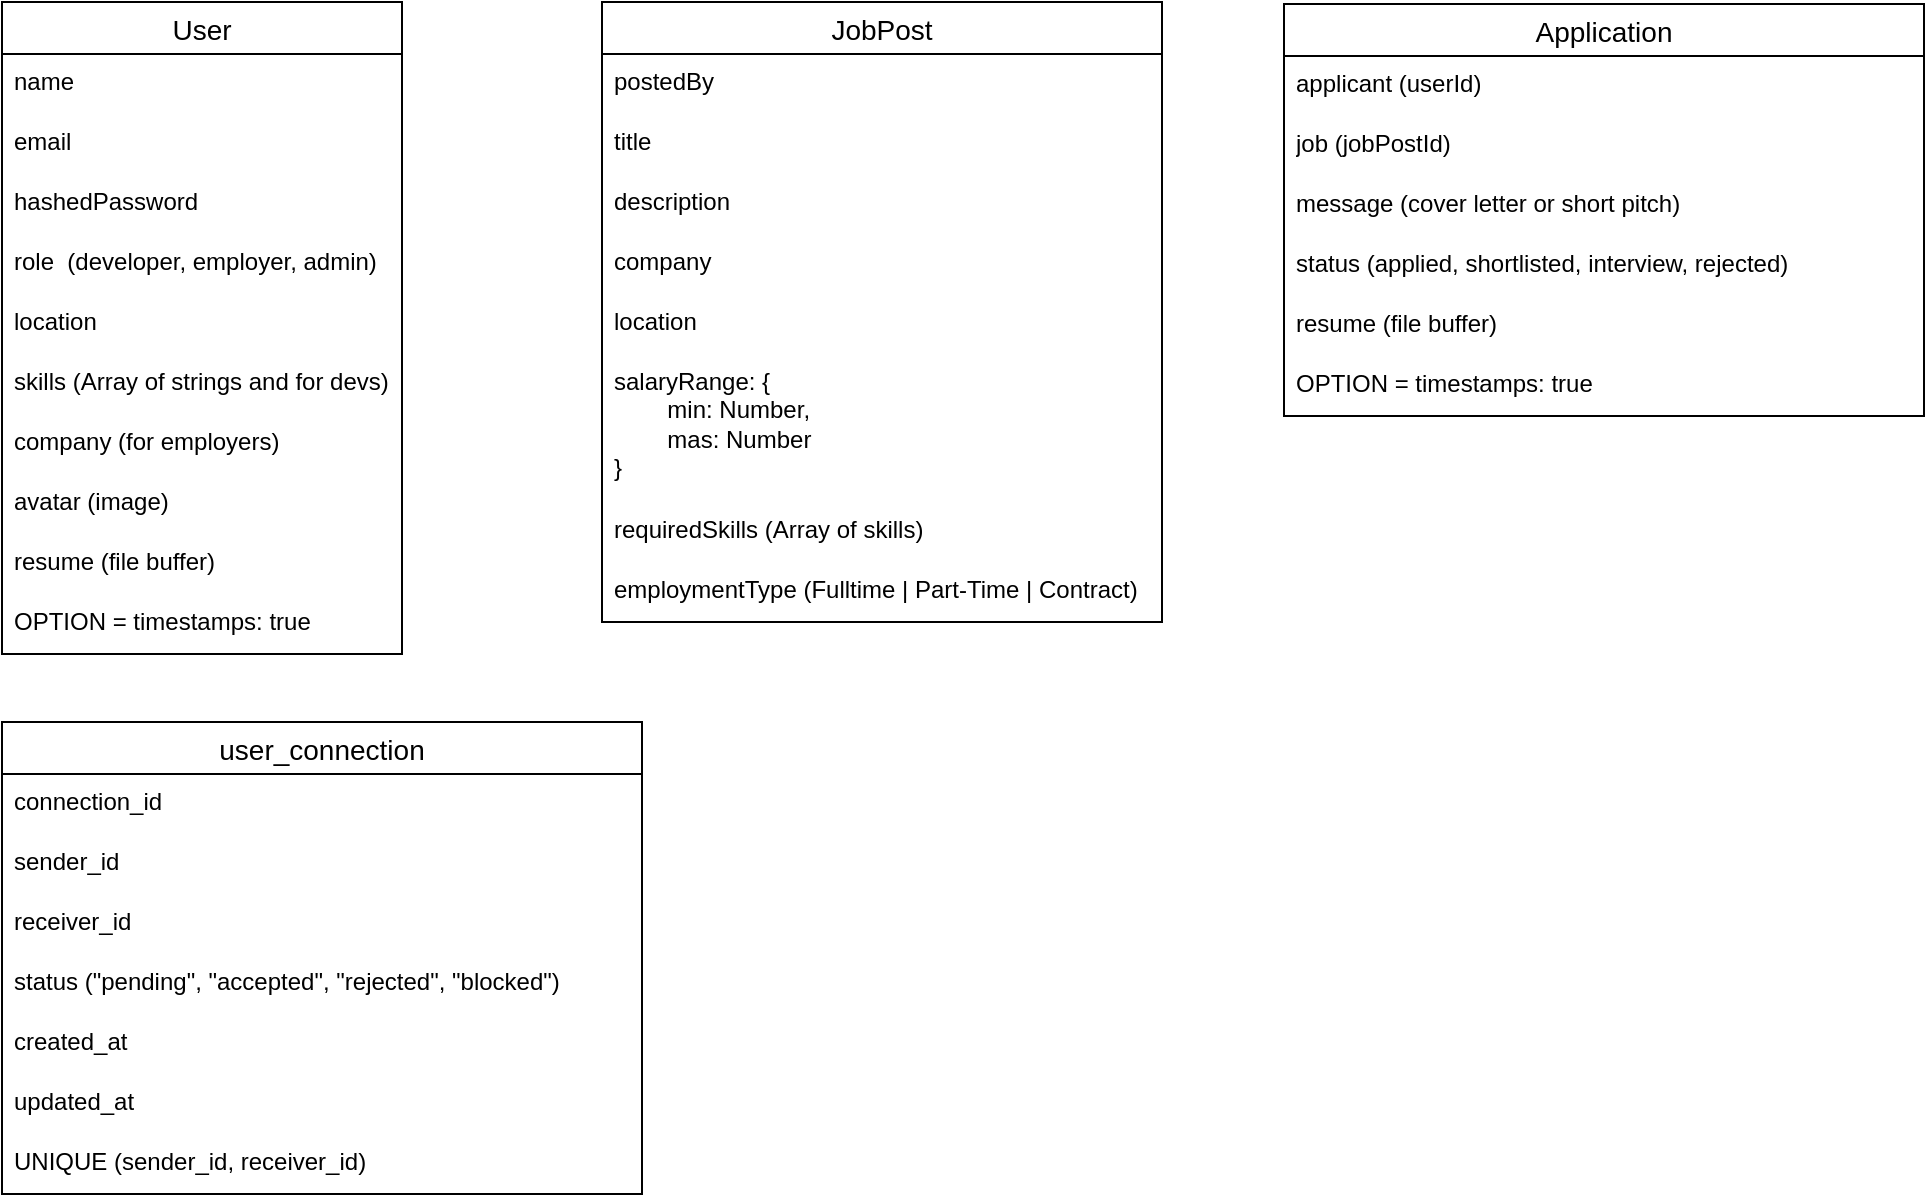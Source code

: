 <mxfile version="28.0.4">
  <diagram name="Page-1" id="pEubZVU73kbuG8EzN52T">
    <mxGraphModel dx="270" dy="312" grid="1" gridSize="10" guides="1" tooltips="1" connect="1" arrows="1" fold="1" page="1" pageScale="1" pageWidth="850" pageHeight="1100" math="0" shadow="0">
      <root>
        <mxCell id="0" />
        <mxCell id="1" parent="0" />
        <mxCell id="6QvTNvJgFb12Zid0cQY_-1" value="User" style="swimlane;fontStyle=0;childLayout=stackLayout;horizontal=1;startSize=26;horizontalStack=0;resizeParent=1;resizeParentMax=0;resizeLast=0;collapsible=1;marginBottom=0;align=center;fontSize=14;" parent="1" vertex="1">
          <mxGeometry x="380" y="240" width="200" height="326" as="geometry">
            <mxRectangle x="380" y="240" width="70" height="30" as="alternateBounds" />
          </mxGeometry>
        </mxCell>
        <mxCell id="6QvTNvJgFb12Zid0cQY_-2" value="name&lt;span style=&quot;white-space: pre;&quot;&gt;&#x9;&lt;/span&gt;" style="text;strokeColor=none;fillColor=none;spacingLeft=4;spacingRight=4;overflow=hidden;rotatable=0;points=[[0,0.5],[1,0.5]];portConstraint=eastwest;fontSize=12;whiteSpace=wrap;html=1;" parent="6QvTNvJgFb12Zid0cQY_-1" vertex="1">
          <mxGeometry y="26" width="200" height="30" as="geometry" />
        </mxCell>
        <mxCell id="6QvTNvJgFb12Zid0cQY_-3" value="email" style="text;strokeColor=none;fillColor=none;spacingLeft=4;spacingRight=4;overflow=hidden;rotatable=0;points=[[0,0.5],[1,0.5]];portConstraint=eastwest;fontSize=12;whiteSpace=wrap;html=1;" parent="6QvTNvJgFb12Zid0cQY_-1" vertex="1">
          <mxGeometry y="56" width="200" height="30" as="geometry" />
        </mxCell>
        <mxCell id="6QvTNvJgFb12Zid0cQY_-4" value="hashedPassword" style="text;strokeColor=none;fillColor=none;spacingLeft=4;spacingRight=4;overflow=hidden;rotatable=0;points=[[0,0.5],[1,0.5]];portConstraint=eastwest;fontSize=12;whiteSpace=wrap;html=1;" parent="6QvTNvJgFb12Zid0cQY_-1" vertex="1">
          <mxGeometry y="86" width="200" height="30" as="geometry" />
        </mxCell>
        <mxCell id="6QvTNvJgFb12Zid0cQY_-8" value="role&amp;nbsp; (developer, employer, admin)" style="text;strokeColor=none;fillColor=none;spacingLeft=4;spacingRight=4;overflow=hidden;rotatable=0;points=[[0,0.5],[1,0.5]];portConstraint=eastwest;fontSize=12;whiteSpace=wrap;html=1;" parent="6QvTNvJgFb12Zid0cQY_-1" vertex="1">
          <mxGeometry y="116" width="200" height="30" as="geometry" />
        </mxCell>
        <mxCell id="6QvTNvJgFb12Zid0cQY_-9" value="location" style="text;strokeColor=none;fillColor=none;spacingLeft=4;spacingRight=4;overflow=hidden;rotatable=0;points=[[0,0.5],[1,0.5]];portConstraint=eastwest;fontSize=12;whiteSpace=wrap;html=1;" parent="6QvTNvJgFb12Zid0cQY_-1" vertex="1">
          <mxGeometry y="146" width="200" height="30" as="geometry" />
        </mxCell>
        <mxCell id="6QvTNvJgFb12Zid0cQY_-10" value="skills (Array of strings and for devs)" style="text;strokeColor=none;fillColor=none;spacingLeft=4;spacingRight=4;overflow=hidden;rotatable=0;points=[[0,0.5],[1,0.5]];portConstraint=eastwest;fontSize=12;whiteSpace=wrap;html=1;" parent="6QvTNvJgFb12Zid0cQY_-1" vertex="1">
          <mxGeometry y="176" width="200" height="30" as="geometry" />
        </mxCell>
        <mxCell id="6QvTNvJgFb12Zid0cQY_-11" value="company (for employers)" style="text;strokeColor=none;fillColor=none;spacingLeft=4;spacingRight=4;overflow=hidden;rotatable=0;points=[[0,0.5],[1,0.5]];portConstraint=eastwest;fontSize=12;whiteSpace=wrap;html=1;" parent="6QvTNvJgFb12Zid0cQY_-1" vertex="1">
          <mxGeometry y="206" width="200" height="30" as="geometry" />
        </mxCell>
        <mxCell id="6QvTNvJgFb12Zid0cQY_-12" value="avatar (image)" style="text;strokeColor=none;fillColor=none;spacingLeft=4;spacingRight=4;overflow=hidden;rotatable=0;points=[[0,0.5],[1,0.5]];portConstraint=eastwest;fontSize=12;whiteSpace=wrap;html=1;" parent="6QvTNvJgFb12Zid0cQY_-1" vertex="1">
          <mxGeometry y="236" width="200" height="30" as="geometry" />
        </mxCell>
        <mxCell id="6QvTNvJgFb12Zid0cQY_-13" value="resume (file buffer)" style="text;strokeColor=none;fillColor=none;spacingLeft=4;spacingRight=4;overflow=hidden;rotatable=0;points=[[0,0.5],[1,0.5]];portConstraint=eastwest;fontSize=12;whiteSpace=wrap;html=1;" parent="6QvTNvJgFb12Zid0cQY_-1" vertex="1">
          <mxGeometry y="266" width="200" height="30" as="geometry" />
        </mxCell>
        <mxCell id="6QvTNvJgFb12Zid0cQY_-14" value="OPTION = timestamps: true" style="text;strokeColor=none;fillColor=none;spacingLeft=4;spacingRight=4;overflow=hidden;rotatable=0;points=[[0,0.5],[1,0.5]];portConstraint=eastwest;fontSize=12;whiteSpace=wrap;html=1;" parent="6QvTNvJgFb12Zid0cQY_-1" vertex="1">
          <mxGeometry y="296" width="200" height="30" as="geometry" />
        </mxCell>
        <mxCell id="6QvTNvJgFb12Zid0cQY_-15" value="JobPost" style="swimlane;fontStyle=0;childLayout=stackLayout;horizontal=1;startSize=26;horizontalStack=0;resizeParent=1;resizeParentMax=0;resizeLast=0;collapsible=1;marginBottom=0;align=center;fontSize=14;" parent="1" vertex="1">
          <mxGeometry x="680" y="240" width="280" height="310" as="geometry">
            <mxRectangle x="380" y="240" width="70" height="30" as="alternateBounds" />
          </mxGeometry>
        </mxCell>
        <mxCell id="9CDhBvqnFqDWTGwVXlNI-2" value="postedBy" style="text;strokeColor=none;fillColor=none;spacingLeft=4;spacingRight=4;overflow=hidden;rotatable=0;points=[[0,0.5],[1,0.5]];portConstraint=eastwest;fontSize=12;whiteSpace=wrap;html=1;" parent="6QvTNvJgFb12Zid0cQY_-15" vertex="1">
          <mxGeometry y="26" width="280" height="30" as="geometry" />
        </mxCell>
        <mxCell id="6QvTNvJgFb12Zid0cQY_-16" value="title" style="text;strokeColor=none;fillColor=none;spacingLeft=4;spacingRight=4;overflow=hidden;rotatable=0;points=[[0,0.5],[1,0.5]];portConstraint=eastwest;fontSize=12;whiteSpace=wrap;html=1;" parent="6QvTNvJgFb12Zid0cQY_-15" vertex="1">
          <mxGeometry y="56" width="280" height="30" as="geometry" />
        </mxCell>
        <mxCell id="6QvTNvJgFb12Zid0cQY_-17" value="description" style="text;strokeColor=none;fillColor=none;spacingLeft=4;spacingRight=4;overflow=hidden;rotatable=0;points=[[0,0.5],[1,0.5]];portConstraint=eastwest;fontSize=12;whiteSpace=wrap;html=1;" parent="6QvTNvJgFb12Zid0cQY_-15" vertex="1">
          <mxGeometry y="86" width="280" height="30" as="geometry" />
        </mxCell>
        <mxCell id="6QvTNvJgFb12Zid0cQY_-18" value="company" style="text;strokeColor=none;fillColor=none;spacingLeft=4;spacingRight=4;overflow=hidden;rotatable=0;points=[[0,0.5],[1,0.5]];portConstraint=eastwest;fontSize=12;whiteSpace=wrap;html=1;" parent="6QvTNvJgFb12Zid0cQY_-15" vertex="1">
          <mxGeometry y="116" width="280" height="30" as="geometry" />
        </mxCell>
        <mxCell id="6QvTNvJgFb12Zid0cQY_-19" value="location" style="text;strokeColor=none;fillColor=none;spacingLeft=4;spacingRight=4;overflow=hidden;rotatable=0;points=[[0,0.5],[1,0.5]];portConstraint=eastwest;fontSize=12;whiteSpace=wrap;html=1;" parent="6QvTNvJgFb12Zid0cQY_-15" vertex="1">
          <mxGeometry y="146" width="280" height="30" as="geometry" />
        </mxCell>
        <mxCell id="6QvTNvJgFb12Zid0cQY_-20" value="salaryRange: {&lt;div&gt;&lt;span style=&quot;white-space: pre;&quot;&gt;&#x9;&lt;/span&gt;min: Number,&lt;br&gt;&lt;/div&gt;&lt;div&gt;&lt;span style=&quot;white-space: pre;&quot;&gt;&#x9;&lt;/span&gt;mas: Number&lt;br&gt;&lt;/div&gt;&lt;div&gt;}&lt;/div&gt;" style="text;strokeColor=none;fillColor=none;spacingLeft=4;spacingRight=4;overflow=hidden;rotatable=0;points=[[0,0.5],[1,0.5]];portConstraint=eastwest;fontSize=12;whiteSpace=wrap;html=1;" parent="6QvTNvJgFb12Zid0cQY_-15" vertex="1">
          <mxGeometry y="176" width="280" height="74" as="geometry" />
        </mxCell>
        <mxCell id="6QvTNvJgFb12Zid0cQY_-21" value="requiredSkills (Array of skills)" style="text;strokeColor=none;fillColor=none;spacingLeft=4;spacingRight=4;overflow=hidden;rotatable=0;points=[[0,0.5],[1,0.5]];portConstraint=eastwest;fontSize=12;whiteSpace=wrap;html=1;" parent="6QvTNvJgFb12Zid0cQY_-15" vertex="1">
          <mxGeometry y="250" width="280" height="30" as="geometry" />
        </mxCell>
        <mxCell id="6QvTNvJgFb12Zid0cQY_-22" value="employmentType (Fulltime | Part-Time | Contract)" style="text;strokeColor=none;fillColor=none;spacingLeft=4;spacingRight=4;overflow=hidden;rotatable=0;points=[[0,0.5],[1,0.5]];portConstraint=eastwest;fontSize=12;whiteSpace=wrap;html=1;" parent="6QvTNvJgFb12Zid0cQY_-15" vertex="1">
          <mxGeometry y="280" width="280" height="30" as="geometry" />
        </mxCell>
        <mxCell id="rwNWdX2_nFvKPRr8WaOl-1" value="Application" style="swimlane;fontStyle=0;childLayout=stackLayout;horizontal=1;startSize=26;horizontalStack=0;resizeParent=1;resizeParentMax=0;resizeLast=0;collapsible=1;marginBottom=0;align=center;fontSize=14;" parent="1" vertex="1">
          <mxGeometry x="1021" y="241" width="320" height="206" as="geometry">
            <mxRectangle x="380" y="240" width="70" height="30" as="alternateBounds" />
          </mxGeometry>
        </mxCell>
        <mxCell id="rwNWdX2_nFvKPRr8WaOl-2" value="applicant (userId)" style="text;strokeColor=none;fillColor=none;spacingLeft=4;spacingRight=4;overflow=hidden;rotatable=0;points=[[0,0.5],[1,0.5]];portConstraint=eastwest;fontSize=12;whiteSpace=wrap;html=1;" parent="rwNWdX2_nFvKPRr8WaOl-1" vertex="1">
          <mxGeometry y="26" width="320" height="30" as="geometry" />
        </mxCell>
        <mxCell id="rwNWdX2_nFvKPRr8WaOl-3" value="job (jobPostId)" style="text;strokeColor=none;fillColor=none;spacingLeft=4;spacingRight=4;overflow=hidden;rotatable=0;points=[[0,0.5],[1,0.5]];portConstraint=eastwest;fontSize=12;whiteSpace=wrap;html=1;" parent="rwNWdX2_nFvKPRr8WaOl-1" vertex="1">
          <mxGeometry y="56" width="320" height="30" as="geometry" />
        </mxCell>
        <mxCell id="rwNWdX2_nFvKPRr8WaOl-4" value="message (cover letter or short pitch)" style="text;strokeColor=none;fillColor=none;spacingLeft=4;spacingRight=4;overflow=hidden;rotatable=0;points=[[0,0.5],[1,0.5]];portConstraint=eastwest;fontSize=12;whiteSpace=wrap;html=1;" parent="rwNWdX2_nFvKPRr8WaOl-1" vertex="1">
          <mxGeometry y="86" width="320" height="30" as="geometry" />
        </mxCell>
        <mxCell id="rwNWdX2_nFvKPRr8WaOl-5" value="status (applied, shortlisted, interview, rejected)" style="text;strokeColor=none;fillColor=none;spacingLeft=4;spacingRight=4;overflow=hidden;rotatable=0;points=[[0,0.5],[1,0.5]];portConstraint=eastwest;fontSize=12;whiteSpace=wrap;html=1;" parent="rwNWdX2_nFvKPRr8WaOl-1" vertex="1">
          <mxGeometry y="116" width="320" height="30" as="geometry" />
        </mxCell>
        <mxCell id="rwNWdX2_nFvKPRr8WaOl-10" value="resume (file buffer)" style="text;strokeColor=none;fillColor=none;spacingLeft=4;spacingRight=4;overflow=hidden;rotatable=0;points=[[0,0.5],[1,0.5]];portConstraint=eastwest;fontSize=12;whiteSpace=wrap;html=1;" parent="rwNWdX2_nFvKPRr8WaOl-1" vertex="1">
          <mxGeometry y="146" width="320" height="30" as="geometry" />
        </mxCell>
        <mxCell id="rwNWdX2_nFvKPRr8WaOl-11" value="OPTION = timestamps: true" style="text;strokeColor=none;fillColor=none;spacingLeft=4;spacingRight=4;overflow=hidden;rotatable=0;points=[[0,0.5],[1,0.5]];portConstraint=eastwest;fontSize=12;whiteSpace=wrap;html=1;" parent="rwNWdX2_nFvKPRr8WaOl-1" vertex="1">
          <mxGeometry y="176" width="320" height="30" as="geometry" />
        </mxCell>
        <mxCell id="Mz78JJsq5Y1av_zgRIuA-1" value="user_connection" style="swimlane;fontStyle=0;childLayout=stackLayout;horizontal=1;startSize=26;horizontalStack=0;resizeParent=1;resizeParentMax=0;resizeLast=0;collapsible=1;marginBottom=0;align=center;fontSize=14;" vertex="1" parent="1">
          <mxGeometry x="380" y="600" width="320" height="236" as="geometry">
            <mxRectangle x="380" y="240" width="70" height="30" as="alternateBounds" />
          </mxGeometry>
        </mxCell>
        <mxCell id="Mz78JJsq5Y1av_zgRIuA-5" value="connection_id" style="text;strokeColor=none;fillColor=none;spacingLeft=4;spacingRight=4;overflow=hidden;rotatable=0;points=[[0,0.5],[1,0.5]];portConstraint=eastwest;fontSize=12;whiteSpace=wrap;html=1;" vertex="1" parent="Mz78JJsq5Y1av_zgRIuA-1">
          <mxGeometry y="26" width="320" height="30" as="geometry" />
        </mxCell>
        <mxCell id="Mz78JJsq5Y1av_zgRIuA-2" value="sender_id" style="text;strokeColor=none;fillColor=none;spacingLeft=4;spacingRight=4;overflow=hidden;rotatable=0;points=[[0,0.5],[1,0.5]];portConstraint=eastwest;fontSize=12;whiteSpace=wrap;html=1;" vertex="1" parent="Mz78JJsq5Y1av_zgRIuA-1">
          <mxGeometry y="56" width="320" height="30" as="geometry" />
        </mxCell>
        <mxCell id="Mz78JJsq5Y1av_zgRIuA-3" value="receiver_id" style="text;strokeColor=none;fillColor=none;spacingLeft=4;spacingRight=4;overflow=hidden;rotatable=0;points=[[0,0.5],[1,0.5]];portConstraint=eastwest;fontSize=12;whiteSpace=wrap;html=1;" vertex="1" parent="Mz78JJsq5Y1av_zgRIuA-1">
          <mxGeometry y="86" width="320" height="30" as="geometry" />
        </mxCell>
        <mxCell id="Mz78JJsq5Y1av_zgRIuA-4" value="status (&quot;pending&quot;, &quot;accepted&quot;, &quot;rejected&quot;, &quot;blocked&quot;)" style="text;strokeColor=none;fillColor=none;spacingLeft=4;spacingRight=4;overflow=hidden;rotatable=0;points=[[0,0.5],[1,0.5]];portConstraint=eastwest;fontSize=12;whiteSpace=wrap;html=1;" vertex="1" parent="Mz78JJsq5Y1av_zgRIuA-1">
          <mxGeometry y="116" width="320" height="30" as="geometry" />
        </mxCell>
        <mxCell id="Mz78JJsq5Y1av_zgRIuA-6" value="created_at" style="text;strokeColor=none;fillColor=none;spacingLeft=4;spacingRight=4;overflow=hidden;rotatable=0;points=[[0,0.5],[1,0.5]];portConstraint=eastwest;fontSize=12;whiteSpace=wrap;html=1;" vertex="1" parent="Mz78JJsq5Y1av_zgRIuA-1">
          <mxGeometry y="146" width="320" height="30" as="geometry" />
        </mxCell>
        <mxCell id="Mz78JJsq5Y1av_zgRIuA-7" value="updated_at" style="text;strokeColor=none;fillColor=none;spacingLeft=4;spacingRight=4;overflow=hidden;rotatable=0;points=[[0,0.5],[1,0.5]];portConstraint=eastwest;fontSize=12;whiteSpace=wrap;html=1;" vertex="1" parent="Mz78JJsq5Y1av_zgRIuA-1">
          <mxGeometry y="176" width="320" height="30" as="geometry" />
        </mxCell>
        <mxCell id="Mz78JJsq5Y1av_zgRIuA-8" value="UNIQUE (sender_id, receiver_id)" style="text;strokeColor=none;fillColor=none;spacingLeft=4;spacingRight=4;overflow=hidden;rotatable=0;points=[[0,0.5],[1,0.5]];portConstraint=eastwest;fontSize=12;whiteSpace=wrap;html=1;" vertex="1" parent="Mz78JJsq5Y1av_zgRIuA-1">
          <mxGeometry y="206" width="320" height="30" as="geometry" />
        </mxCell>
      </root>
    </mxGraphModel>
  </diagram>
</mxfile>
